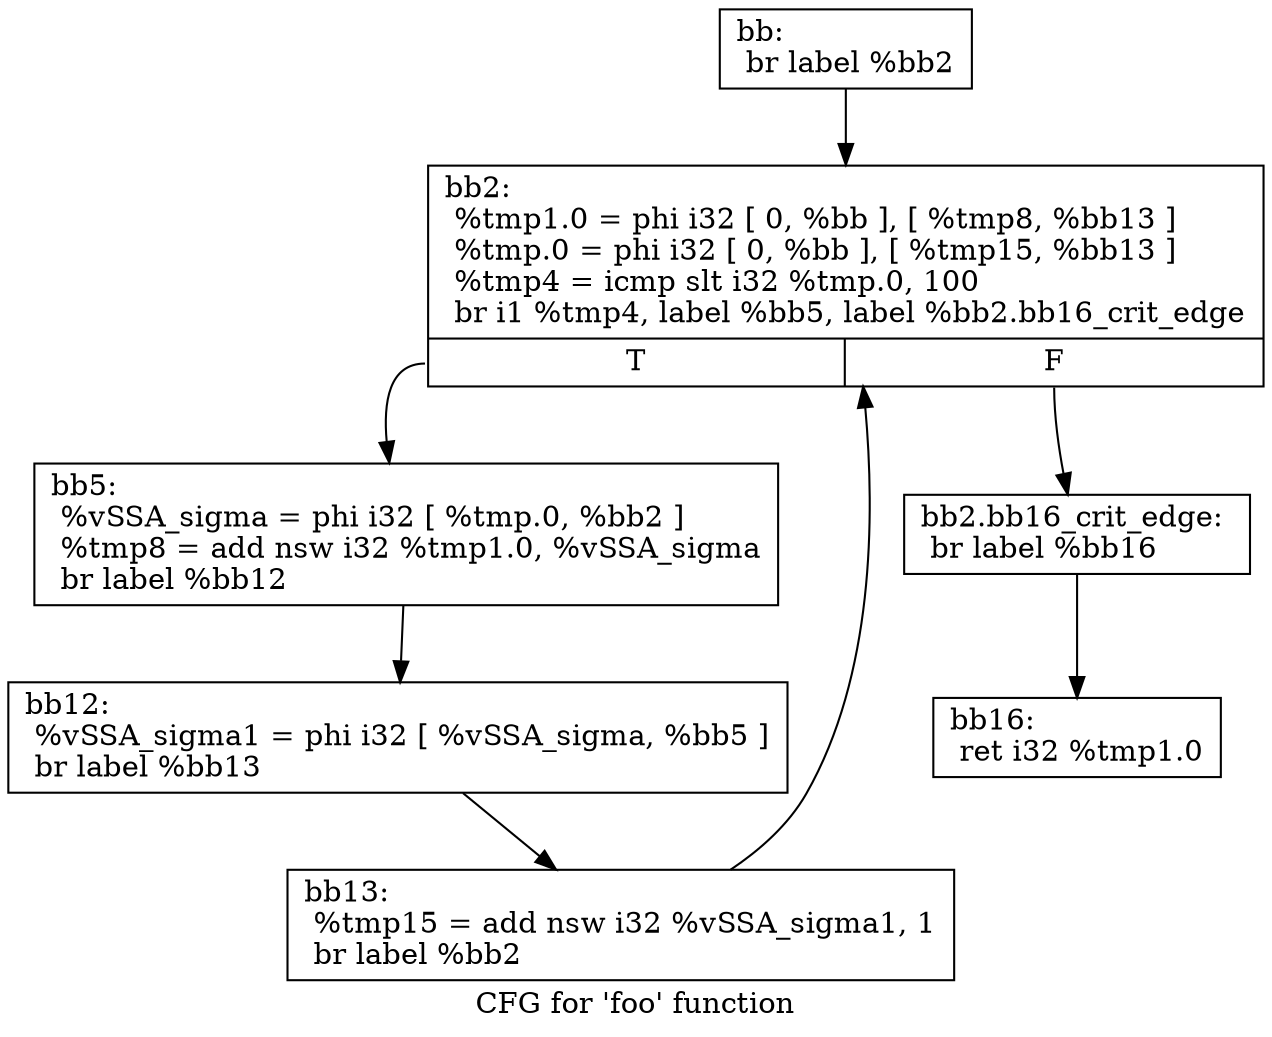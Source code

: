 digraph "CFG for 'foo' function" {
        label="CFG for 'foo' function";

        Node0xfe84a0 [shape=record,label="{bb:\l  br label %bb2\l}"];
        Node0xfe84a0 -> Node0xfe8630;
        Node0xfe8630 [shape=record,label="{bb2:                                              \l  %tmp1.0 = phi i32 [ 0, %bb ], [ %tmp8, %bb13 ]\l  %tmp.0 = phi i32 [ 0, %bb ], [ %tmp15, %bb13 ]\l  %tmp4 = icmp slt i32 %tmp.0, 100\l  br i1 %tmp4, label %bb5, label %bb2.bb16_crit_edge\l|{<s0>T|<s1>F}}"];
        Node0xfe8630:s0 -> Node0xfe9150;
        Node0xfe8630:s1 -> Node0xfe9250;
        Node0xfe9250 [shape=record,label="{bb2.bb16_crit_edge:                               \l  br label %bb16\l}"];
        Node0xfe9250 -> Node0xfe9380;
        Node0xfe9150 [shape=record,label="{bb5:                                              \l  %vSSA_sigma = phi i32 [ %tmp.0, %bb2 ]\l  %tmp8 = add nsw i32 %tmp1.0, %vSSA_sigma\l  br label %bb12\l}"];
        Node0xfe9150 -> Node0xfe94f0;
        Node0xfe94f0 [shape=record,label="{bb12:                                             \l  %vSSA_sigma1 = phi i32 [ %vSSA_sigma, %bb5 ]\l  br label %bb13\l}"];
        Node0xfe94f0 -> Node0xfe8d90;
        Node0xfe8d90 [shape=record,label="{bb13:                                             \l  %tmp15 = add nsw i32 %vSSA_sigma1, 1\l  br label %bb2\l}"];
        Node0xfe8d90 -> Node0xfe8630;
        Node0xfe9380 [shape=record,label="{bb16:                                             \l  ret i32 %tmp1.0\l}"];
}